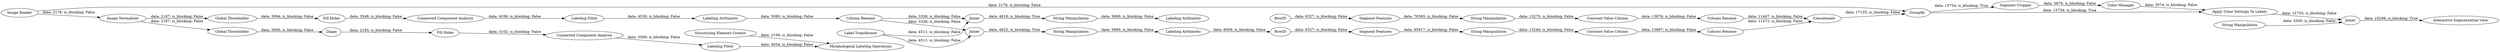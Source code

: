 digraph {
	"7486639718924894936_190" [label="Color Manager"]
	"55594463209636322_36" [label="Image Reader"]
	"-8697702763370105781_196" [label="Constant Value Column"]
	"-8697702763370105781_172" [label="String Manipulation"]
	"-8697702763370105781_171" [label="Segment Features"]
	"-8697702763370105781_199" [label="Column Rename"]
	"-4554417683822686849_92" [label="Labeling Arithmetic"]
	"-8697702763370105781_164" [label=RowID]
	"7869130845993228011_57" [label="Connected Component Analysis"]
	"55594463209636322_205" [label="Interactive Segmentation View"]
	"-8697702763370105781_183" [label="String Manipulation"]
	"7869130845993228011_50" [label="Global Thresholder"]
	"7869130845993228011_48" [label="Morphological Labeling Operations"]
	"7486639718924894936_204" [label=Joiner]
	"7869130845993228011_56" [label="Fill Holes"]
	"-8697702763370105781_170" [label=RowID]
	"7486639718924894936_192" [label="Apply Color Settings To Labels"]
	"7869130845993228011_42" [label="Image Normalizer"]
	"-8697702763370105781_198" [label=Concatenate]
	"7869130845993228011_47" [label="Labeling Filter"]
	"-4554417683822686849_168" [label="Labeling Arithmetic"]
	"-4554417683822686849_174" [label="String Manipulation"]
	"7486639718924894936_191" [label="Segment Cropper"]
	"7486639718924894936_181" [label=GroupBy]
	"7869130845993228011_54" [label=Dilate]
	"-4554417683822686849_167" [label="Column Rename"]
	"7869130845993228011_53" [label="Labeling Filter"]
	"7869130845993228011_49" [label="Structuring Element Creator"]
	"-4554417683822686849_169" [label=Joiner]
	"-8697702763370105781_194" [label="Column Rename"]
	"-8697702763370105781_197" [label="Constant Value Column"]
	"7869130845993228011_58" [label="Fill Holes"]
	"-4554417683822686849_175" [label="String Manipulation"]
	"7869130845993228011_41" [label="Global Thresholder"]
	"-4554417683822686849_173" [label="Labeling Arithmetic"]
	"-8697702763370105781_81" [label="Segment Features"]
	"7486639718924894936_175" [label="String Manipulation"]
	"-4554417683822686849_124" [label="Label Transformer"]
	"-4554417683822686849_165" [label=Joiner]
	"7869130845993228011_52" [label="Connected Component Analysis"]
	"-8697702763370105781_172" -> "-8697702763370105781_197" [label="data: 13275; is_blocking: False"]
	"7486639718924894936_181" -> "7486639718924894936_192" [label="data: 15754; is_blocking: True"]
	"7869130845993228011_56" -> "7869130845993228011_57" [label="data: 3102; is_blocking: False"]
	"-4554417683822686849_174" -> "-4554417683822686849_173" [label="data: 5869; is_blocking: False"]
	"-4554417683822686849_169" -> "-4554417683822686849_174" [label="data: 4823; is_blocking: True"]
	"7869130845993228011_57" -> "7869130845993228011_47" [label="data: 3560; is_blocking: False"]
	"7869130845993228011_50" -> "7869130845993228011_58" [label="data: 3094; is_blocking: False"]
	"-4554417683822686849_167" -> "-4554417683822686849_169" [label="data: 3338; is_blocking: False"]
	"7869130845993228011_49" -> "7869130845993228011_48" [label="data: 2109; is_blocking: False"]
	"-4554417683822686849_167" -> "-4554417683822686849_165" [label="data: 3338; is_blocking: False"]
	"7869130845993228011_54" -> "7869130845993228011_56" [label="data: 2183; is_blocking: False"]
	"-8697702763370105781_198" -> "7486639718924894936_181" [label="data: 17125; is_blocking: False"]
	"7869130845993228011_42" -> "7869130845993228011_41" [label="data: 2187; is_blocking: False"]
	"7869130845993228011_53" -> "-4554417683822686849_168" [label="data: 4530; is_blocking: False"]
	"-8697702763370105781_183" -> "-8697702763370105781_196" [label="data: 13244; is_blocking: False"]
	"-8697702763370105781_197" -> "-8697702763370105781_194" [label="data: 13876; is_blocking: False"]
	"-4554417683822686849_165" -> "-4554417683822686849_175" [label="data: 4818; is_blocking: True"]
	"7869130845993228011_42" -> "7869130845993228011_50" [label="data: 2187; is_blocking: False"]
	"-8697702763370105781_194" -> "-8697702763370105781_198" [label="data: 11447; is_blocking: False"]
	"7486639718924894936_192" -> "7486639718924894936_204" [label="data: 15755; is_blocking: False"]
	"7869130845993228011_47" -> "7869130845993228011_48" [label="data: 4054; is_blocking: False"]
	"7486639718924894936_181" -> "7486639718924894936_191" [label="data: 15754; is_blocking: True"]
	"7486639718924894936_191" -> "7486639718924894936_190" [label="data: 3876; is_blocking: False"]
	"7869130845993228011_52" -> "7869130845993228011_53" [label="data: 4036; is_blocking: False"]
	"-8697702763370105781_196" -> "-8697702763370105781_199" [label="data: 13897; is_blocking: False"]
	"-4554417683822686849_124" -> "-4554417683822686849_165" [label="data: 4511; is_blocking: False"]
	"-8697702763370105781_164" -> "-8697702763370105781_81" [label="data: 6327; is_blocking: False"]
	"55594463209636322_36" -> "7486639718924894936_181" [label="data: 2176; is_blocking: False"]
	"-8697702763370105781_199" -> "-8697702763370105781_198" [label="data: 11472; is_blocking: False"]
	"7486639718924894936_190" -> "7486639718924894936_192" [label="data: 3574; is_blocking: False"]
	"-8697702763370105781_81" -> "-8697702763370105781_183" [label="data: 65917; is_blocking: False"]
	"-4554417683822686849_168" -> "-4554417683822686849_167" [label="data: 5080; is_blocking: False"]
	"55594463209636322_36" -> "7869130845993228011_42" [label="data: 2176; is_blocking: False"]
	"7869130845993228011_41" -> "7869130845993228011_54" [label="data: 3095; is_blocking: False"]
	"7486639718924894936_204" -> "55594463209636322_205" [label="data: 16299; is_blocking: True"]
	"-4554417683822686849_173" -> "-8697702763370105781_164" [label="data: 6509; is_blocking: False"]
	"7486639718924894936_175" -> "7486639718924894936_204" [label="data: 3500; is_blocking: False"]
	"7869130845993228011_58" -> "7869130845993228011_52" [label="data: 3548; is_blocking: False"]
	"-8697702763370105781_170" -> "-8697702763370105781_171" [label="data: 6327; is_blocking: False"]
	"-8697702763370105781_171" -> "-8697702763370105781_172" [label="data: 76365; is_blocking: False"]
	"-4554417683822686849_175" -> "-4554417683822686849_92" [label="data: 5869; is_blocking: False"]
	"-4554417683822686849_124" -> "-4554417683822686849_169" [label="data: 4511; is_blocking: False"]
	rankdir=LR
}
